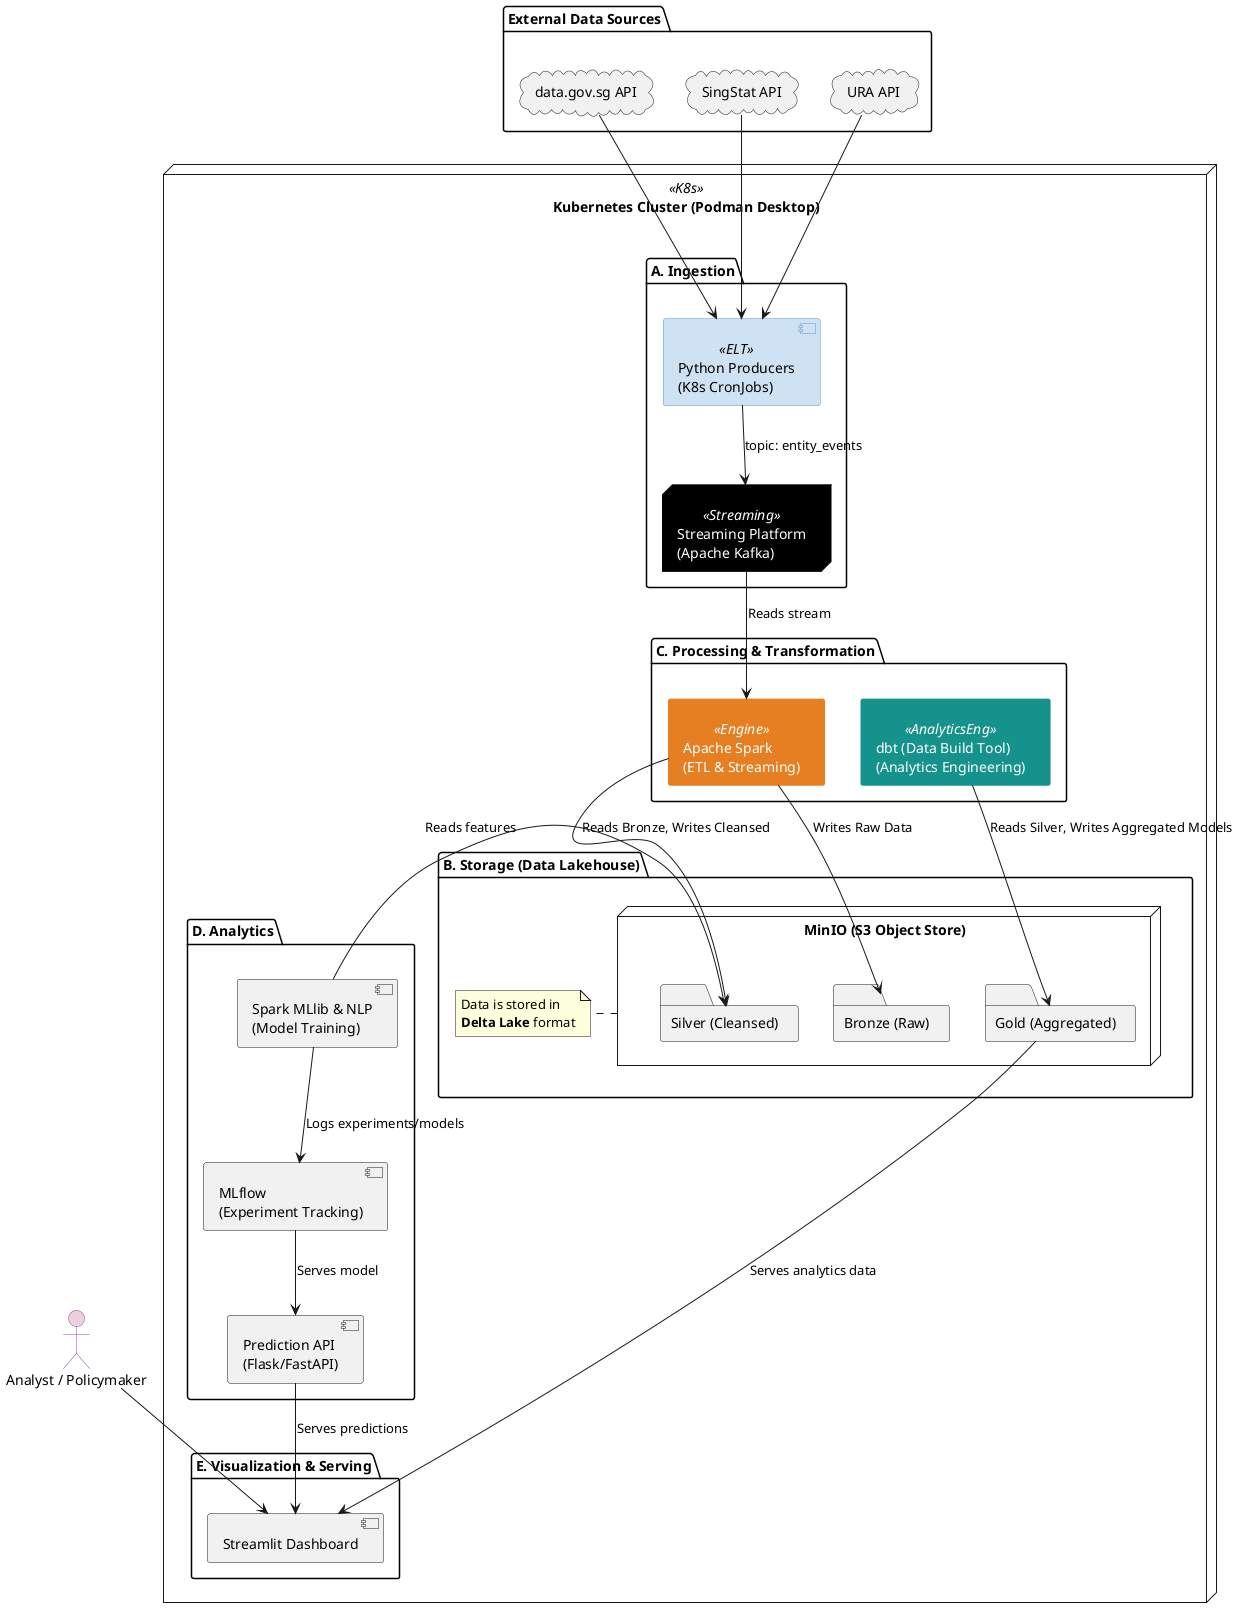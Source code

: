 @startuml

skinparam componentStyle uml2
skinparam rectangle<<K8s>> {
  StereotypeFontColor #FFFFFF
  FontColor #FFFFFF
  BackgroundColor #3367d6
  BorderColor #3367d6
}
skinparam node<<Streaming>> {
  StereotypeFontColor #FFFFFF
  FontColor #FFFFFF
  BackgroundColor #000000
  BorderColor #000000
}
skinparam component<<ELT>> {
  StereotypeFontColor #000000
  BackgroundColor #CFE2F3
  BorderColor #6098D1
}
skinparam component<<Engine>> {
  StereotypeFontColor #FFFFFF
  FontColor #FFFFFF
  BackgroundColor #E67E22
  BorderColor #E67E22
}
skinparam component<<AnalyticsEng>> {
  StereotypeFontColor #FFFFFF
  FontColor #FFFFFF
  BackgroundColor #16928D
  BorderColor #16928D
}
skinparam node<<Lakehouse>> {
  StereotypeFontColor #000000
  BackgroundColor #FCE5CD
  BorderColor #E67E22
}
skinparam actor {
  BackgroundColor #EAD1DC
  BorderColor #8E44AD
}

actor "Analyst / Policymaker" as user

package "External Data Sources" {
  cloud "data.gov.sg API" as source_biz
  cloud "SingStat API" as source_econ
  cloud "URA API" as source_prop
}

node "Kubernetes Cluster (Podman Desktop)" <<K8s>> {
  package "A. Ingestion" {
    component "Python Producers\n(K8s CronJobs)" as producers <<ELT>>
    node "Streaming Platform\n(Apache Kafka)" as kafka <<Streaming>>
  }

  package "B. Storage (Data Lakehouse)" {
    node "MinIO (S3 Object Store)" as minio {
      folder "Bronze (Raw)" as bronze
      folder "Silver (Cleansed)" as silver
      folder "Gold (Aggregated)" as gold
    }
    note right of minio
      Data is stored in
      **Delta Lake** format
    end note
  }

  package "C. Processing & Transformation" {
    component "Apache Spark\n(ETL & Streaming)" as spark <<Engine>>
    component "dbt (Data Build Tool)\n(Analytics Engineering)" as dbt <<AnalyticsEng>>
  }

  package "D. Analytics" {
    component "Spark MLlib & NLP\n(Model Training)" as ml_train
    component "MLflow\n(Experiment Tracking)" as mlflow
    component "Prediction API\n(Flask/FastAPI)" as ml_api
  }

  package "E. Visualization & Serving" {
    component "Streamlit Dashboard" as dashboard
  }
}

' --- Data Flows ---
source_biz --> producers
source_econ --> producers
source_prop --> producers

producers --> kafka : "topic: entity_events"

kafka --> spark : Reads stream

spark --> bronze : Writes Raw Data
spark -> silver : Reads Bronze, Writes Cleansed

dbt -> gold : Reads Silver, Writes Aggregated Models

ml_train -> silver : Reads features
ml_train --> mlflow : Logs experiments/models
mlflow --> ml_api : Serves model

gold --> dashboard : Serves analytics data
ml_api --> dashboard : Serves predictions

user --> dashboard
@enduml